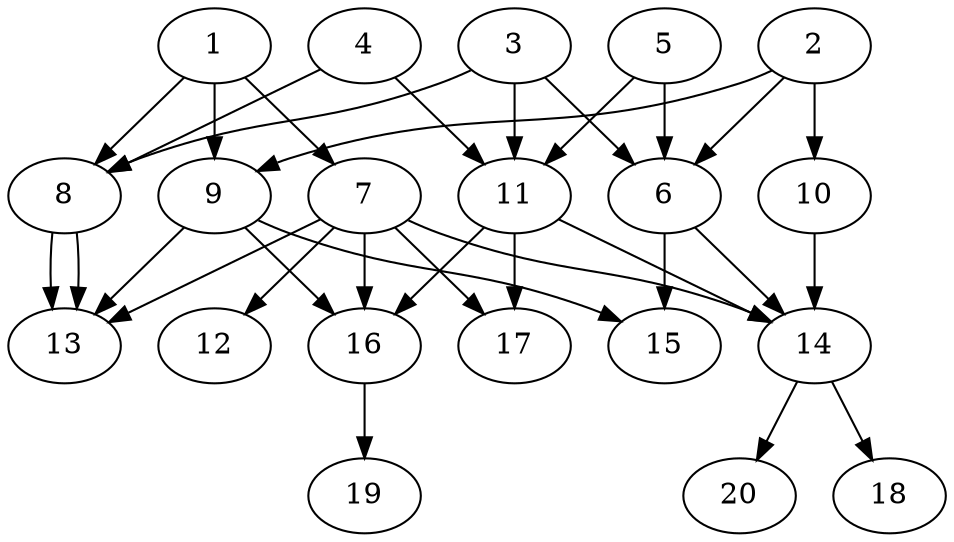 // DAG automatically generated by daggen at Tue Jul 23 14:23:30 2019
// ./daggen --dot -n 20 --ccr 0.4 --fat 0.6 --regular 0.5 --density 0.6 --mindata 5242880 --maxdata 52428800 
digraph G {
  1 [size="43376640", alpha="0.19", expect_size="17350656"] 
  1 -> 7 [size ="17350656"]
  1 -> 8 [size ="17350656"]
  1 -> 9 [size ="17350656"]
  2 [size="44277760", alpha="0.06", expect_size="17711104"] 
  2 -> 6 [size ="17711104"]
  2 -> 9 [size ="17711104"]
  2 -> 10 [size ="17711104"]
  3 [size="34956800", alpha="0.09", expect_size="13982720"] 
  3 -> 6 [size ="13982720"]
  3 -> 8 [size ="13982720"]
  3 -> 11 [size ="13982720"]
  4 [size="90990080", alpha="0.13", expect_size="36396032"] 
  4 -> 8 [size ="36396032"]
  4 -> 11 [size ="36396032"]
  5 [size="92595200", alpha="0.19", expect_size="37038080"] 
  5 -> 6 [size ="37038080"]
  5 -> 11 [size ="37038080"]
  6 [size="45967360", alpha="0.04", expect_size="18386944"] 
  6 -> 14 [size ="18386944"]
  6 -> 15 [size ="18386944"]
  7 [size="104780800", alpha="0.09", expect_size="41912320"] 
  7 -> 12 [size ="41912320"]
  7 -> 13 [size ="41912320"]
  7 -> 14 [size ="41912320"]
  7 -> 16 [size ="41912320"]
  7 -> 17 [size ="41912320"]
  8 [size="129318400", alpha="0.08", expect_size="51727360"] 
  8 -> 13 [size ="51727360"]
  8 -> 13 [size ="51727360"]
  9 [size="90680320", alpha="0.01", expect_size="36272128"] 
  9 -> 13 [size ="36272128"]
  9 -> 15 [size ="36272128"]
  9 -> 16 [size ="36272128"]
  10 [size="24601600", alpha="0.14", expect_size="9840640"] 
  10 -> 14 [size ="9840640"]
  11 [size="14899200", alpha="0.05", expect_size="5959680"] 
  11 -> 14 [size ="5959680"]
  11 -> 16 [size ="5959680"]
  11 -> 17 [size ="5959680"]
  12 [size="127808000", alpha="0.20", expect_size="51123200"] 
  13 [size="42296320", alpha="0.16", expect_size="16918528"] 
  14 [size="96524800", alpha="0.20", expect_size="38609920"] 
  14 -> 18 [size ="38609920"]
  14 -> 20 [size ="38609920"]
  15 [size="54220800", alpha="0.08", expect_size="21688320"] 
  16 [size="46740480", alpha="0.03", expect_size="18696192"] 
  16 -> 19 [size ="18696192"]
  17 [size="73274880", alpha="0.14", expect_size="29309952"] 
  18 [size="128936960", alpha="0.14", expect_size="51574784"] 
  19 [size="60234240", alpha="0.00", expect_size="24093696"] 
  20 [size="66752000", alpha="0.17", expect_size="26700800"] 
}
